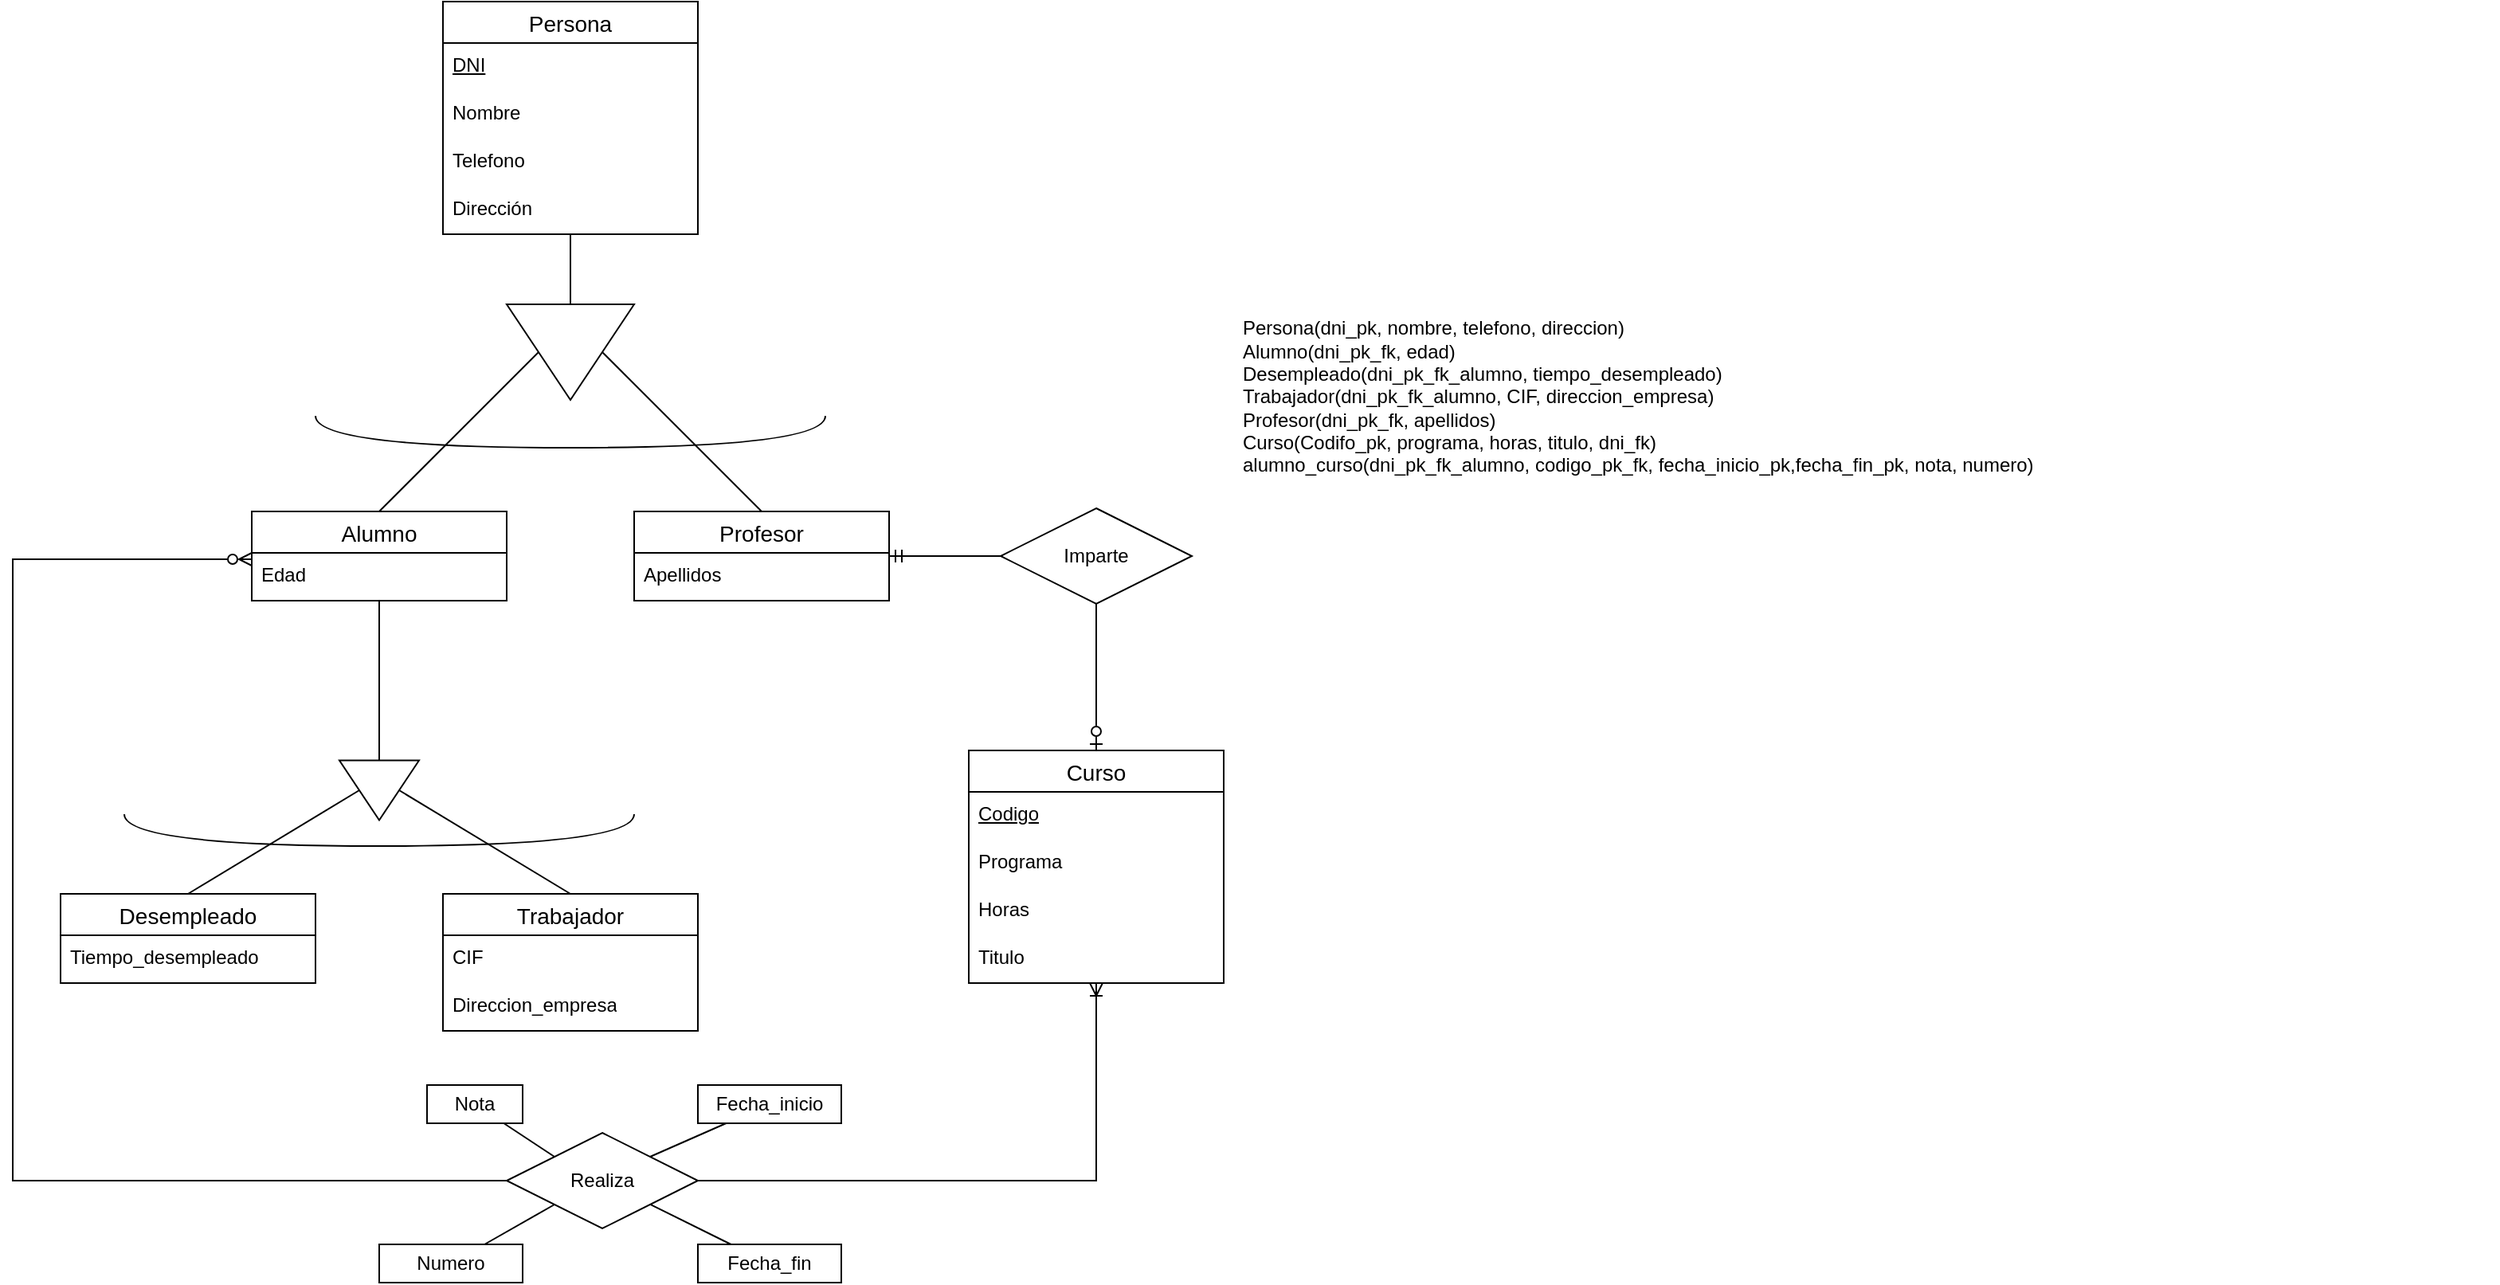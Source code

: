 <mxfile version="22.0.5" type="github">
  <diagram name="Página-1" id="FlU45aB12HdVQE7GKGVE">
    <mxGraphModel dx="1434" dy="800" grid="1" gridSize="10" guides="1" tooltips="1" connect="1" arrows="1" fold="1" page="1" pageScale="1" pageWidth="827" pageHeight="1169" math="0" shadow="0">
      <root>
        <mxCell id="0" />
        <mxCell id="1" parent="0" />
        <mxCell id="kR_CIsrgJelgp5DFbDM_-1" value="Persona" style="swimlane;fontStyle=0;childLayout=stackLayout;horizontal=1;startSize=26;horizontalStack=0;resizeParent=1;resizeParentMax=0;resizeLast=0;collapsible=1;marginBottom=0;align=center;fontSize=14;" parent="1" vertex="1">
          <mxGeometry x="440" y="120" width="160" height="146" as="geometry" />
        </mxCell>
        <mxCell id="kR_CIsrgJelgp5DFbDM_-2" value="&lt;u&gt;DNI&lt;/u&gt;" style="text;strokeColor=none;fillColor=none;spacingLeft=4;spacingRight=4;overflow=hidden;rotatable=0;points=[[0,0.5],[1,0.5]];portConstraint=eastwest;fontSize=12;whiteSpace=wrap;html=1;" parent="kR_CIsrgJelgp5DFbDM_-1" vertex="1">
          <mxGeometry y="26" width="160" height="30" as="geometry" />
        </mxCell>
        <mxCell id="kR_CIsrgJelgp5DFbDM_-3" value="Nombre" style="text;strokeColor=none;fillColor=none;spacingLeft=4;spacingRight=4;overflow=hidden;rotatable=0;points=[[0,0.5],[1,0.5]];portConstraint=eastwest;fontSize=12;whiteSpace=wrap;html=1;" parent="kR_CIsrgJelgp5DFbDM_-1" vertex="1">
          <mxGeometry y="56" width="160" height="30" as="geometry" />
        </mxCell>
        <mxCell id="kR_CIsrgJelgp5DFbDM_-4" value="Telefono" style="text;strokeColor=none;fillColor=none;spacingLeft=4;spacingRight=4;overflow=hidden;rotatable=0;points=[[0,0.5],[1,0.5]];portConstraint=eastwest;fontSize=12;whiteSpace=wrap;html=1;" parent="kR_CIsrgJelgp5DFbDM_-1" vertex="1">
          <mxGeometry y="86" width="160" height="30" as="geometry" />
        </mxCell>
        <mxCell id="kR_CIsrgJelgp5DFbDM_-17" value="Dirección" style="text;strokeColor=none;fillColor=none;spacingLeft=4;spacingRight=4;overflow=hidden;rotatable=0;points=[[0,0.5],[1,0.5]];portConstraint=eastwest;fontSize=12;whiteSpace=wrap;html=1;" parent="kR_CIsrgJelgp5DFbDM_-1" vertex="1">
          <mxGeometry y="116" width="160" height="30" as="geometry" />
        </mxCell>
        <mxCell id="kR_CIsrgJelgp5DFbDM_-5" value="Desempleado" style="swimlane;fontStyle=0;childLayout=stackLayout;horizontal=1;startSize=26;horizontalStack=0;resizeParent=1;resizeParentMax=0;resizeLast=0;collapsible=1;marginBottom=0;align=center;fontSize=14;" parent="1" vertex="1">
          <mxGeometry x="200" y="680" width="160" height="56" as="geometry" />
        </mxCell>
        <mxCell id="kR_CIsrgJelgp5DFbDM_-6" value="Tiempo_desempleado" style="text;strokeColor=none;fillColor=none;spacingLeft=4;spacingRight=4;overflow=hidden;rotatable=0;points=[[0,0.5],[1,0.5]];portConstraint=eastwest;fontSize=12;whiteSpace=wrap;html=1;" parent="kR_CIsrgJelgp5DFbDM_-5" vertex="1">
          <mxGeometry y="26" width="160" height="30" as="geometry" />
        </mxCell>
        <mxCell id="kR_CIsrgJelgp5DFbDM_-9" value="Trabajador" style="swimlane;fontStyle=0;childLayout=stackLayout;horizontal=1;startSize=26;horizontalStack=0;resizeParent=1;resizeParentMax=0;resizeLast=0;collapsible=1;marginBottom=0;align=center;fontSize=14;" parent="1" vertex="1">
          <mxGeometry x="440" y="680" width="160" height="86" as="geometry" />
        </mxCell>
        <mxCell id="kR_CIsrgJelgp5DFbDM_-10" value="CIF" style="text;strokeColor=none;fillColor=none;spacingLeft=4;spacingRight=4;overflow=hidden;rotatable=0;points=[[0,0.5],[1,0.5]];portConstraint=eastwest;fontSize=12;whiteSpace=wrap;html=1;" parent="kR_CIsrgJelgp5DFbDM_-9" vertex="1">
          <mxGeometry y="26" width="160" height="30" as="geometry" />
        </mxCell>
        <mxCell id="kR_CIsrgJelgp5DFbDM_-11" value="Direccion_empresa" style="text;strokeColor=none;fillColor=none;spacingLeft=4;spacingRight=4;overflow=hidden;rotatable=0;points=[[0,0.5],[1,0.5]];portConstraint=eastwest;fontSize=12;whiteSpace=wrap;html=1;" parent="kR_CIsrgJelgp5DFbDM_-9" vertex="1">
          <mxGeometry y="56" width="160" height="30" as="geometry" />
        </mxCell>
        <mxCell id="kR_CIsrgJelgp5DFbDM_-13" value="Curso" style="swimlane;fontStyle=0;childLayout=stackLayout;horizontal=1;startSize=26;horizontalStack=0;resizeParent=1;resizeParentMax=0;resizeLast=0;collapsible=1;marginBottom=0;align=center;fontSize=14;" parent="1" vertex="1">
          <mxGeometry x="770" y="590" width="160" height="146" as="geometry" />
        </mxCell>
        <mxCell id="kR_CIsrgJelgp5DFbDM_-14" value="&lt;u&gt;Codigo&lt;/u&gt;" style="text;strokeColor=none;fillColor=none;spacingLeft=4;spacingRight=4;overflow=hidden;rotatable=0;points=[[0,0.5],[1,0.5]];portConstraint=eastwest;fontSize=12;whiteSpace=wrap;html=1;" parent="kR_CIsrgJelgp5DFbDM_-13" vertex="1">
          <mxGeometry y="26" width="160" height="30" as="geometry" />
        </mxCell>
        <mxCell id="kR_CIsrgJelgp5DFbDM_-15" value="Programa" style="text;strokeColor=none;fillColor=none;spacingLeft=4;spacingRight=4;overflow=hidden;rotatable=0;points=[[0,0.5],[1,0.5]];portConstraint=eastwest;fontSize=12;whiteSpace=wrap;html=1;" parent="kR_CIsrgJelgp5DFbDM_-13" vertex="1">
          <mxGeometry y="56" width="160" height="30" as="geometry" />
        </mxCell>
        <mxCell id="kR_CIsrgJelgp5DFbDM_-16" value="Horas" style="text;strokeColor=none;fillColor=none;spacingLeft=4;spacingRight=4;overflow=hidden;rotatable=0;points=[[0,0.5],[1,0.5]];portConstraint=eastwest;fontSize=12;whiteSpace=wrap;html=1;" parent="kR_CIsrgJelgp5DFbDM_-13" vertex="1">
          <mxGeometry y="86" width="160" height="30" as="geometry" />
        </mxCell>
        <mxCell id="91NcmLqdeF9O7BRhGeks-2" value="Titulo" style="text;strokeColor=none;fillColor=none;spacingLeft=4;spacingRight=4;overflow=hidden;rotatable=0;points=[[0,0.5],[1,0.5]];portConstraint=eastwest;fontSize=12;whiteSpace=wrap;html=1;" parent="kR_CIsrgJelgp5DFbDM_-13" vertex="1">
          <mxGeometry y="116" width="160" height="30" as="geometry" />
        </mxCell>
        <mxCell id="kR_CIsrgJelgp5DFbDM_-18" value="Profesor" style="swimlane;fontStyle=0;childLayout=stackLayout;horizontal=1;startSize=26;horizontalStack=0;resizeParent=1;resizeParentMax=0;resizeLast=0;collapsible=1;marginBottom=0;align=center;fontSize=14;" parent="1" vertex="1">
          <mxGeometry x="560" y="440" width="160" height="56" as="geometry" />
        </mxCell>
        <mxCell id="kR_CIsrgJelgp5DFbDM_-19" value="Apellidos" style="text;strokeColor=none;fillColor=none;spacingLeft=4;spacingRight=4;overflow=hidden;rotatable=0;points=[[0,0.5],[1,0.5]];portConstraint=eastwest;fontSize=12;whiteSpace=wrap;html=1;" parent="kR_CIsrgJelgp5DFbDM_-18" vertex="1">
          <mxGeometry y="26" width="160" height="30" as="geometry" />
        </mxCell>
        <mxCell id="kR_CIsrgJelgp5DFbDM_-22" value="" style="triangle;whiteSpace=wrap;html=1;rotation=90;" parent="1" vertex="1">
          <mxGeometry x="490" y="300" width="60" height="80" as="geometry" />
        </mxCell>
        <mxCell id="kR_CIsrgJelgp5DFbDM_-23" value="" style="endArrow=none;html=1;rounded=0;" parent="1" source="kR_CIsrgJelgp5DFbDM_-22" target="kR_CIsrgJelgp5DFbDM_-1" edge="1">
          <mxGeometry width="50" height="50" relative="1" as="geometry">
            <mxPoint x="410" y="480" as="sourcePoint" />
            <mxPoint x="460" y="430" as="targetPoint" />
          </mxGeometry>
        </mxCell>
        <mxCell id="kR_CIsrgJelgp5DFbDM_-26" value="" style="endArrow=none;html=1;rounded=0;entryX=0.5;entryY=0;entryDx=0;entryDy=0;exitX=0.5;exitY=0;exitDx=0;exitDy=0;" parent="1" source="kR_CIsrgJelgp5DFbDM_-22" target="kR_CIsrgJelgp5DFbDM_-18" edge="1">
          <mxGeometry width="50" height="50" relative="1" as="geometry">
            <mxPoint x="710" y="380" as="sourcePoint" />
            <mxPoint x="760" y="330" as="targetPoint" />
          </mxGeometry>
        </mxCell>
        <mxCell id="kR_CIsrgJelgp5DFbDM_-28" value="Alumno" style="swimlane;fontStyle=0;childLayout=stackLayout;horizontal=1;startSize=26;horizontalStack=0;resizeParent=1;resizeParentMax=0;resizeLast=0;collapsible=1;marginBottom=0;align=center;fontSize=14;" parent="1" vertex="1">
          <mxGeometry x="320" y="440" width="160" height="56" as="geometry" />
        </mxCell>
        <mxCell id="kR_CIsrgJelgp5DFbDM_-29" value="Edad" style="text;strokeColor=none;fillColor=none;spacingLeft=4;spacingRight=4;overflow=hidden;rotatable=0;points=[[0,0.5],[1,0.5]];portConstraint=eastwest;fontSize=12;whiteSpace=wrap;html=1;" parent="kR_CIsrgJelgp5DFbDM_-28" vertex="1">
          <mxGeometry y="26" width="160" height="30" as="geometry" />
        </mxCell>
        <mxCell id="kR_CIsrgJelgp5DFbDM_-32" value="" style="triangle;whiteSpace=wrap;html=1;rotation=90;" parent="1" vertex="1">
          <mxGeometry x="381.25" y="590" width="37.5" height="50" as="geometry" />
        </mxCell>
        <mxCell id="kR_CIsrgJelgp5DFbDM_-33" value="" style="endArrow=none;html=1;rounded=0;" parent="1" source="kR_CIsrgJelgp5DFbDM_-32" target="kR_CIsrgJelgp5DFbDM_-28" edge="1">
          <mxGeometry width="50" height="50" relative="1" as="geometry">
            <mxPoint x="120" y="620" as="sourcePoint" />
            <mxPoint x="170" y="570" as="targetPoint" />
          </mxGeometry>
        </mxCell>
        <mxCell id="kR_CIsrgJelgp5DFbDM_-34" value="" style="endArrow=none;html=1;rounded=0;exitX=0.5;exitY=0;exitDx=0;exitDy=0;entryX=0.5;entryY=1;entryDx=0;entryDy=0;" parent="1" source="kR_CIsrgJelgp5DFbDM_-5" target="kR_CIsrgJelgp5DFbDM_-32" edge="1">
          <mxGeometry width="50" height="50" relative="1" as="geometry">
            <mxPoint x="90" y="640" as="sourcePoint" />
            <mxPoint x="320" y="620" as="targetPoint" />
          </mxGeometry>
        </mxCell>
        <mxCell id="kR_CIsrgJelgp5DFbDM_-35" value="" style="endArrow=none;html=1;rounded=0;exitX=0.5;exitY=0;exitDx=0;exitDy=0;entryX=0.5;entryY=0;entryDx=0;entryDy=0;" parent="1" source="kR_CIsrgJelgp5DFbDM_-9" target="kR_CIsrgJelgp5DFbDM_-32" edge="1">
          <mxGeometry width="50" height="50" relative="1" as="geometry">
            <mxPoint x="130" y="640" as="sourcePoint" />
            <mxPoint x="510" y="615" as="targetPoint" />
          </mxGeometry>
        </mxCell>
        <mxCell id="kR_CIsrgJelgp5DFbDM_-36" value="" style="endArrow=none;html=1;rounded=0;entryX=0.5;entryY=1;entryDx=0;entryDy=0;exitX=0.5;exitY=0;exitDx=0;exitDy=0;" parent="1" source="kR_CIsrgJelgp5DFbDM_-28" target="kR_CIsrgJelgp5DFbDM_-22" edge="1">
          <mxGeometry width="50" height="50" relative="1" as="geometry">
            <mxPoint x="190" y="400" as="sourcePoint" />
            <mxPoint x="240" y="350" as="targetPoint" />
          </mxGeometry>
        </mxCell>
        <mxCell id="kR_CIsrgJelgp5DFbDM_-38" value="" style="endArrow=none;html=1;rounded=0;edgeStyle=orthogonalEdgeStyle;curved=1;" parent="1" edge="1">
          <mxGeometry width="50" height="50" relative="1" as="geometry">
            <mxPoint x="240" y="630" as="sourcePoint" />
            <mxPoint x="560" y="630" as="targetPoint" />
            <Array as="points">
              <mxPoint x="240" y="650" />
              <mxPoint x="560" y="650" />
            </Array>
          </mxGeometry>
        </mxCell>
        <mxCell id="91NcmLqdeF9O7BRhGeks-1" value="" style="endArrow=none;html=1;rounded=0;edgeStyle=orthogonalEdgeStyle;curved=1;" parent="1" edge="1">
          <mxGeometry width="50" height="50" relative="1" as="geometry">
            <mxPoint x="360" y="380" as="sourcePoint" />
            <mxPoint x="680" y="380" as="targetPoint" />
            <Array as="points">
              <mxPoint x="360" y="400" />
              <mxPoint x="680" y="400" />
            </Array>
          </mxGeometry>
        </mxCell>
        <mxCell id="91NcmLqdeF9O7BRhGeks-12" style="edgeStyle=orthogonalEdgeStyle;rounded=0;orthogonalLoop=1;jettySize=auto;html=1;endArrow=ERzeroToMany;endFill=0;" parent="1" source="91NcmLqdeF9O7BRhGeks-10" target="kR_CIsrgJelgp5DFbDM_-28" edge="1">
          <mxGeometry relative="1" as="geometry">
            <mxPoint x="320" y="510" as="targetPoint" />
            <Array as="points">
              <mxPoint x="170" y="860" />
              <mxPoint x="170" y="470" />
            </Array>
          </mxGeometry>
        </mxCell>
        <mxCell id="91NcmLqdeF9O7BRhGeks-13" style="edgeStyle=orthogonalEdgeStyle;rounded=0;orthogonalLoop=1;jettySize=auto;html=1;endArrow=ERoneToMany;endFill=0;" parent="1" source="91NcmLqdeF9O7BRhGeks-10" target="kR_CIsrgJelgp5DFbDM_-13" edge="1">
          <mxGeometry relative="1" as="geometry" />
        </mxCell>
        <mxCell id="91NcmLqdeF9O7BRhGeks-10" value="Realiza" style="shape=rhombus;perimeter=rhombusPerimeter;whiteSpace=wrap;html=1;align=center;" parent="1" vertex="1">
          <mxGeometry x="480" y="830" width="120" height="60" as="geometry" />
        </mxCell>
        <mxCell id="91NcmLqdeF9O7BRhGeks-14" style="edgeStyle=orthogonalEdgeStyle;rounded=0;orthogonalLoop=1;jettySize=auto;html=1;endArrow=ERmandOne;endFill=0;" parent="1" source="91NcmLqdeF9O7BRhGeks-11" target="kR_CIsrgJelgp5DFbDM_-18" edge="1">
          <mxGeometry relative="1" as="geometry" />
        </mxCell>
        <mxCell id="91NcmLqdeF9O7BRhGeks-15" style="edgeStyle=orthogonalEdgeStyle;rounded=0;orthogonalLoop=1;jettySize=auto;html=1;endArrow=ERzeroToOne;endFill=0;" parent="1" source="91NcmLqdeF9O7BRhGeks-11" target="kR_CIsrgJelgp5DFbDM_-13" edge="1">
          <mxGeometry relative="1" as="geometry" />
        </mxCell>
        <mxCell id="91NcmLqdeF9O7BRhGeks-11" value="Imparte" style="shape=rhombus;perimeter=rhombusPerimeter;whiteSpace=wrap;html=1;align=center;" parent="1" vertex="1">
          <mxGeometry x="790" y="438" width="120" height="60" as="geometry" />
        </mxCell>
        <mxCell id="91NcmLqdeF9O7BRhGeks-16" value="Nota" style="whiteSpace=wrap;html=1;align=center;" parent="1" vertex="1">
          <mxGeometry x="430" y="800" width="60" height="24" as="geometry" />
        </mxCell>
        <mxCell id="91NcmLqdeF9O7BRhGeks-18" value="" style="endArrow=none;html=1;rounded=0;entryX=0;entryY=0;entryDx=0;entryDy=0;" parent="1" source="91NcmLqdeF9O7BRhGeks-16" target="91NcmLqdeF9O7BRhGeks-10" edge="1">
          <mxGeometry width="50" height="50" relative="1" as="geometry">
            <mxPoint x="340" y="850" as="sourcePoint" />
            <mxPoint x="390" y="800" as="targetPoint" />
          </mxGeometry>
        </mxCell>
        <mxCell id="91NcmLqdeF9O7BRhGeks-19" value="" style="endArrow=none;html=1;rounded=0;exitX=1;exitY=0;exitDx=0;exitDy=0;" parent="1" source="91NcmLqdeF9O7BRhGeks-10" target="91NcmLqdeF9O7BRhGeks-20" edge="1">
          <mxGeometry width="50" height="50" relative="1" as="geometry">
            <mxPoint x="600" y="850" as="sourcePoint" />
            <mxPoint x="650" y="800" as="targetPoint" />
          </mxGeometry>
        </mxCell>
        <mxCell id="91NcmLqdeF9O7BRhGeks-20" value="Fecha_inicio" style="whiteSpace=wrap;html=1;align=center;" parent="1" vertex="1">
          <mxGeometry x="600" y="800" width="90" height="24" as="geometry" />
        </mxCell>
        <mxCell id="91NcmLqdeF9O7BRhGeks-21" value="Fecha_fin" style="whiteSpace=wrap;html=1;align=center;" parent="1" vertex="1">
          <mxGeometry x="600" y="900" width="90" height="24" as="geometry" />
        </mxCell>
        <mxCell id="91NcmLqdeF9O7BRhGeks-22" value="Numero" style="whiteSpace=wrap;html=1;align=center;" parent="1" vertex="1">
          <mxGeometry x="400" y="900" width="90" height="24" as="geometry" />
        </mxCell>
        <mxCell id="91NcmLqdeF9O7BRhGeks-23" value="" style="endArrow=none;html=1;rounded=0;" parent="1" source="91NcmLqdeF9O7BRhGeks-10" target="91NcmLqdeF9O7BRhGeks-21" edge="1">
          <mxGeometry width="50" height="50" relative="1" as="geometry">
            <mxPoint x="488" y="834" as="sourcePoint" />
            <mxPoint x="520" y="855" as="targetPoint" />
          </mxGeometry>
        </mxCell>
        <mxCell id="91NcmLqdeF9O7BRhGeks-25" value="" style="endArrow=none;html=1;rounded=0;exitX=0;exitY=1;exitDx=0;exitDy=0;" parent="1" source="91NcmLqdeF9O7BRhGeks-10" target="91NcmLqdeF9O7BRhGeks-22" edge="1">
          <mxGeometry width="50" height="50" relative="1" as="geometry">
            <mxPoint x="580" y="885" as="sourcePoint" />
            <mxPoint x="631" y="910" as="targetPoint" />
          </mxGeometry>
        </mxCell>
        <mxCell id="-TZ129GREKC9-1aQVP3N-1" value="Persona(dni_pk, nombre, telefono, direccion)&lt;br&gt;Alumno(dni_pk_fk, edad)&lt;br&gt;Desempleado(dni_pk_fk_alumno, tiempo_desempleado)&lt;br&gt;Trabajador(dni_pk_fk_alumno, CIF, direccion_empresa)&lt;br&gt;Profesor(dni_pk_fk, apellidos)&lt;br&gt;Curso(Codifo_pk, programa, horas, titulo, dni_fk)&lt;br&gt;alumno_curso(dni_pk_fk_alumno, codigo_pk_fk, fecha_inicio_pk,fecha_fin_pk, nota, numero)" style="text;html=1;strokeColor=none;fillColor=none;align=left;verticalAlign=middle;whiteSpace=wrap;rounded=0;" parent="1" vertex="1">
          <mxGeometry x="940" y="146" width="790" height="444" as="geometry" />
        </mxCell>
      </root>
    </mxGraphModel>
  </diagram>
</mxfile>
